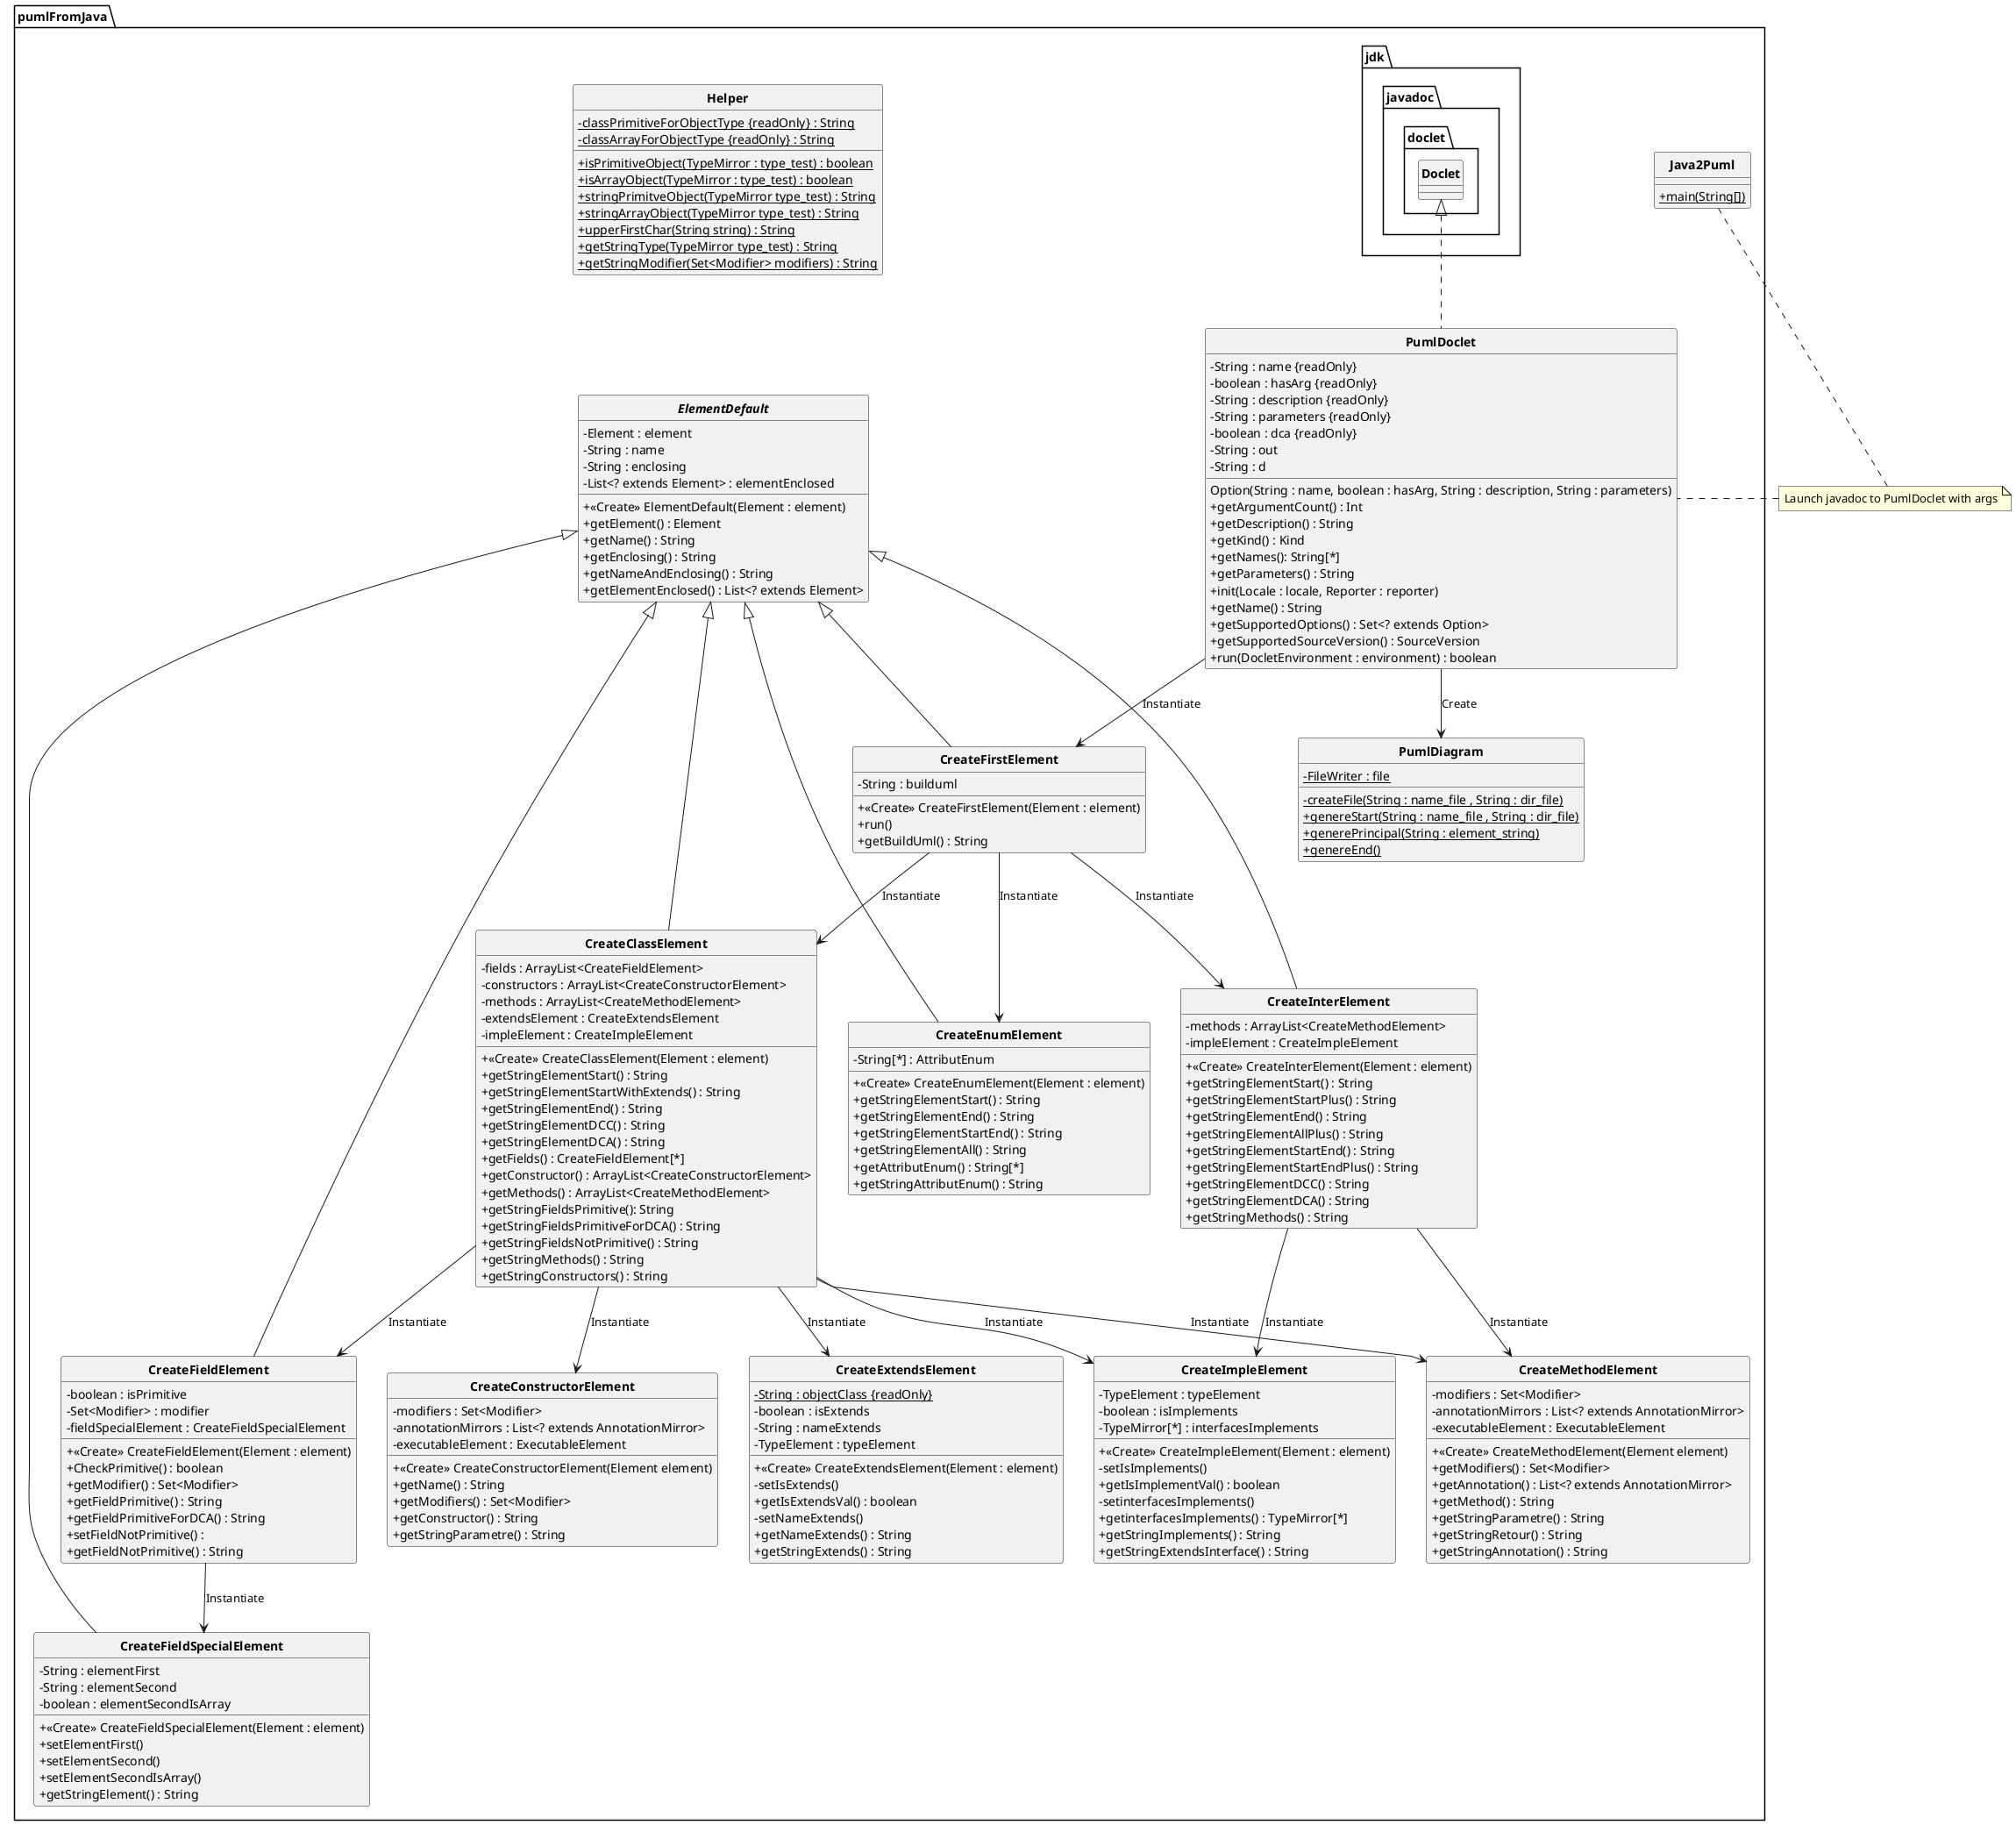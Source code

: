 @startuml
'https://plantuml.com/class-diagram
skinparam classAttributeIconSize 0
skinparam classFontStyle Bold
skinparam style strictuml

package "pumlFromJava"
{
    class PumlDoclet
    {
        - String : name {readOnly}
        - boolean : hasArg {readOnly}
        - String : description {readOnly}
        - String : parameters {readOnly}
        - boolean : dca {readOnly}
        - String : out
        - String : d
        Option(String : name, boolean : hasArg, String : description, String : parameters)
        + getArgumentCount() : Int
        + getDescription() : String
        + getKind() : Kind
        + getNames(): String[*]
        + getParameters() : String
        + init(Locale : locale, Reporter : reporter)
        + getName() : String
        + getSupportedOptions() : Set<? extends Option>
        + getSupportedSourceVersion() : SourceVersion
        + run(DocletEnvironment : environment) : boolean
    }
    class Java2Puml
    {
        + {static} main(String[])
    }

    class PumlDiagram
    {
        - FileWriter : file {static}
        - createFile(String : name_file , String : dir_file) {static}
        + genereStart(String : name_file , String : dir_file)  {static}
        + generePrincipal(String : element_string) {static}
        + genereEnd() {static}
    }

    class CreateFirstElement
    {
        - String : builduml
        + <<Create>> CreateFirstElement(Element : element)
        + run()
        + getBuildUml() : String
    }

    class CreateExtendsElement
    {
        - String {static} : objectClass {readOnly}
        - boolean : isExtends
        - String : nameExtends
        - TypeElement : typeElement
        + <<Create>> CreateExtendsElement(Element : element)
        - setIsExtends()
        + getIsExtendsVal() : boolean
        - setNameExtends()
        + getNameExtends() : String
        + getStringExtends() : String
    }

    class Helper
    {
        - {static} classPrimitiveForObjectType {readOnly} : String
        - {static} classArrayForObjectType {readOnly} : String
        + {static} isPrimitiveObject(TypeMirror : type_test) : boolean
        + {static} isArrayObject(TypeMirror : type_test) : boolean
        + {static} stringPrimitveObject(TypeMirror type_test) : String
        + {static} stringArrayObject(TypeMirror type_test) : String
        + {static} upperFirstChar(String string) : String
        + {static} getStringType(TypeMirror type_test) : String
        + {static} getStringModifier(Set<Modifier> modifiers) : String
    }

    class CreateInterElement extends ElementDefault
    {
        - methods : ArrayList<CreateMethodElement>
        - impleElement : CreateImpleElement
        + <<Create>> CreateInterElement(Element : element)
        + getStringElementStart() : String
        + getStringElementStartPlus() : String
        + getStringElementEnd() : String
        + getStringElementAllPlus() : String
        + getStringElementStartEnd() : String
        + getStringElementStartEndPlus() : String
        + getStringElementDCC() : String
        + getStringElementDCA() : String
        + getStringMethods() : String
    }

    class CreateClassElement
    {
        - fields : ArrayList<CreateFieldElement>
        - constructors : ArrayList<CreateConstructorElement>
        - methods : ArrayList<CreateMethodElement>
        - extendsElement : CreateExtendsElement
        - impleElement : CreateImpleElement
        + <<Create>> CreateClassElement(Element : element)
        + getStringElementStart() : String
        + getStringElementStartWithExtends() : String
        ''+ getStringElementStartPlus() : String
        + getStringElementEnd() : String
        ''+ getStringElementStartEnd() : String
        ''+ getStringElementAll() : String
        + getStringElementDCC() : String
        + getStringElementDCA() : String
        ''+ getStringElementAllPlus() : String
        + getFields() : CreateFieldElement[*]
        + getConstructor() : ArrayList<CreateConstructorElement>
        + getMethods() : ArrayList<CreateMethodElement>
        + getStringFieldsPrimitive(): String
        + getStringFieldsPrimitiveForDCA() : String
        + getStringFieldsNotPrimitive() : String
        + getStringMethods() : String
        + getStringConstructors() : String
    }

    class CreateFieldElement
    {
        - boolean : isPrimitive
        - Set<Modifier> : modifier
        - fieldSpecialElement : CreateFieldSpecialElement
        + <<Create>> CreateFieldElement(Element : element)
        + CheckPrimitive() : boolean
        + getModifier() : Set<Modifier>
        + getFieldPrimitive() : String
        + getFieldPrimitiveForDCA() : String
        + setFieldNotPrimitive() :
        + getFieldNotPrimitive() : String
    }

    abstract class ElementDefault
    {
        - Element : element
        - String : name
        - String : enclosing
        - List<? extends Element> : elementEnclosed
        + <<Create>> ElementDefault(Element : element)
        + getElement() : Element
        + getName() : String
        + getEnclosing() : String
        + getNameAndEnclosing() : String
        + getElementEnclosed() : List<? extends Element>
    }

    class CreateEnumElement
    {
        - String[*] : AttributEnum
        + <<Create>> CreateEnumElement(Element : element)
        + getStringElementStart() : String
        + getStringElementEnd() : String
        + getStringElementStartEnd() : String
        + getStringElementAll() : String
        + getAttributEnum() : String[*]
        + getStringAttributEnum() : String
    }

    class CreateImpleElement {
        - TypeElement : typeElement
        - boolean : isImplements
        - TypeMirror[*] : interfacesImplements
        + <<Create>> CreateImpleElement(Element : element)
        - setIsImplements()
        + getIsImplementVal() : boolean
        - setinterfacesImplements()
        + getinterfacesImplements() : TypeMirror[*]
        + getStringImplements() : String
        + getStringExtendsInterface() : String
    }

    class CreateFieldSpecialElement
    {
        - String : elementFirst
        - String : elementSecond
        - boolean : elementSecondIsArray
        + <<Create>> CreateFieldSpecialElement(Element : element)
        + setElementFirst()
        + setElementSecond()
        + setElementSecondIsArray()
        + getStringElement() : String
    }

    class CreateConstructorElement
    {
        - modifiers : Set<Modifier>
        - annotationMirrors : List<? extends AnnotationMirror>
        - executableElement : ExecutableElement
        + <<Create>> CreateConstructorElement(Element element)
        + getName() : String
        + getModifiers() : Set<Modifier>
        + getConstructor() : String
        + getStringParametre() : String

    }

    class CreateMethodElement
    {
        - modifiers : Set<Modifier>
        - annotationMirrors : List<? extends AnnotationMirror>
        - executableElement : ExecutableElement
        + <<Create>> CreateMethodElement(Element element)
        + getModifiers() : Set<Modifier>
        + getAnnotation() : List<? extends AnnotationMirror>
        + getMethod() : String
        + getStringParametre() : String
        + getStringRetour() : String
        + getStringAnnotation() : String
    }

    jdk.javadoc.doclet.Doclet <|.. PumlDoclet
    ElementDefault <|-- CreateClassElement
    ElementDefault <|-- CreateFieldElement
    ElementDefault <|-- CreateEnumElement
    ElementDefault <|-- CreateFirstElement
    ElementDefault <|-- CreateFieldSpecialElement
    PumlDoclet --> PumlDiagram : "Create"
    PumlDoclet --> CreateFirstElement : "Instantiate"
    CreateClassElement --> CreateConstructorElement : "Instantiate"
    CreateFirstElement --> CreateClassElement : "Instantiate"
    CreateFirstElement --> CreateEnumElement : "Instantiate"
    CreateClassElement --> CreateExtendsElement : "Instantiate"
    CreateFieldElement --> CreateFieldSpecialElement : "Instantiate"
    CreateClassElement --> CreateFieldElement : "Instantiate"
    CreateClassElement --> CreateImpleElement : "Instantiate"
    CreateInterElement --> CreateImpleElement : "Instantiate"

    CreateFirstElement --> CreateInterElement : "Instantiate"
    CreateClassElement --> CreateMethodElement: "Instantiate"
    CreateInterElement --> CreateMethodElement : "Instantiate"
    


}

note "Launch javadoc to PumlDoclet with args" as N2
Java2Puml .. N2
N2 .. PumlDoclet

@enduml
